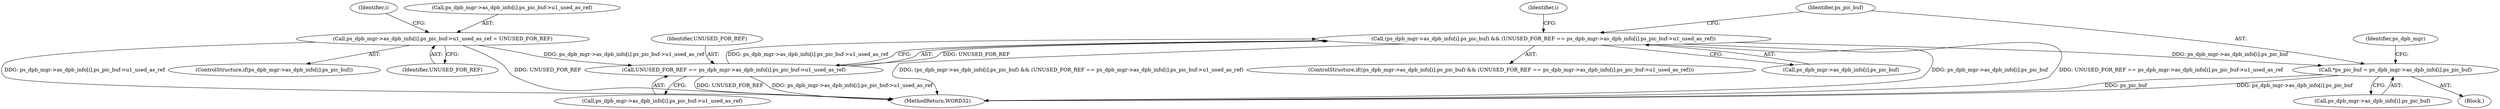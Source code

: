 digraph "0_Android_913d9e8d93d6b81bb8eac3fc2c1426651f5b259d_0@array" {
"1001216" [label="(Call,(ps_dpb_mgr->as_dpb_info[i].ps_pic_buf) && (UNUSED_FOR_REF == ps_dpb_mgr->as_dpb_info[i].ps_pic_buf->u1_used_as_ref))"];
"1001224" [label="(Call,UNUSED_FOR_REF == ps_dpb_mgr->as_dpb_info[i].ps_pic_buf->u1_used_as_ref)"];
"1000479" [label="(Call,ps_dpb_mgr->as_dpb_info[i].ps_pic_buf->u1_used_as_ref = UNUSED_FOR_REF)"];
"1001237" [label="(Call,*ps_pic_buf = ps_dpb_mgr->as_dpb_info[i].ps_pic_buf)"];
"1001225" [label="(Identifier,UNUSED_FOR_REF)"];
"1001213" [label="(Identifier,i)"];
"1001300" [label="(MethodReturn,WORD32)"];
"1000480" [label="(Call,ps_dpb_mgr->as_dpb_info[i].ps_pic_buf->u1_used_as_ref)"];
"1000489" [label="(Identifier,UNUSED_FOR_REF)"];
"1000469" [label="(Identifier,i)"];
"1001237" [label="(Call,*ps_pic_buf = ps_dpb_mgr->as_dpb_info[i].ps_pic_buf)"];
"1000471" [label="(ControlStructure,if(ps_dpb_mgr->as_dpb_info[i].ps_pic_buf))"];
"1001224" [label="(Call,UNUSED_FOR_REF == ps_dpb_mgr->as_dpb_info[i].ps_pic_buf->u1_used_as_ref)"];
"1001226" [label="(Call,ps_dpb_mgr->as_dpb_info[i].ps_pic_buf->u1_used_as_ref)"];
"1001215" [label="(ControlStructure,if((ps_dpb_mgr->as_dpb_info[i].ps_pic_buf) && (UNUSED_FOR_REF == ps_dpb_mgr->as_dpb_info[i].ps_pic_buf->u1_used_as_ref)))"];
"1001248" [label="(Identifier,ps_dpb_mgr)"];
"1001239" [label="(Call,ps_dpb_mgr->as_dpb_info[i].ps_pic_buf)"];
"1000479" [label="(Call,ps_dpb_mgr->as_dpb_info[i].ps_pic_buf->u1_used_as_ref = UNUSED_FOR_REF)"];
"1001238" [label="(Identifier,ps_pic_buf)"];
"1001235" [label="(Block,)"];
"1001217" [label="(Call,ps_dpb_mgr->as_dpb_info[i].ps_pic_buf)"];
"1001216" [label="(Call,(ps_dpb_mgr->as_dpb_info[i].ps_pic_buf) && (UNUSED_FOR_REF == ps_dpb_mgr->as_dpb_info[i].ps_pic_buf->u1_used_as_ref))"];
"1001216" -> "1001215"  [label="AST: "];
"1001216" -> "1001217"  [label="CFG: "];
"1001216" -> "1001224"  [label="CFG: "];
"1001217" -> "1001216"  [label="AST: "];
"1001224" -> "1001216"  [label="AST: "];
"1001238" -> "1001216"  [label="CFG: "];
"1001213" -> "1001216"  [label="CFG: "];
"1001216" -> "1001300"  [label="DDG: (ps_dpb_mgr->as_dpb_info[i].ps_pic_buf) && (UNUSED_FOR_REF == ps_dpb_mgr->as_dpb_info[i].ps_pic_buf->u1_used_as_ref)"];
"1001216" -> "1001300"  [label="DDG: ps_dpb_mgr->as_dpb_info[i].ps_pic_buf"];
"1001216" -> "1001300"  [label="DDG: UNUSED_FOR_REF == ps_dpb_mgr->as_dpb_info[i].ps_pic_buf->u1_used_as_ref"];
"1001224" -> "1001216"  [label="DDG: UNUSED_FOR_REF"];
"1001224" -> "1001216"  [label="DDG: ps_dpb_mgr->as_dpb_info[i].ps_pic_buf->u1_used_as_ref"];
"1001216" -> "1001237"  [label="DDG: ps_dpb_mgr->as_dpb_info[i].ps_pic_buf"];
"1001224" -> "1001226"  [label="CFG: "];
"1001225" -> "1001224"  [label="AST: "];
"1001226" -> "1001224"  [label="AST: "];
"1001224" -> "1001300"  [label="DDG: UNUSED_FOR_REF"];
"1001224" -> "1001300"  [label="DDG: ps_dpb_mgr->as_dpb_info[i].ps_pic_buf->u1_used_as_ref"];
"1000479" -> "1001224"  [label="DDG: ps_dpb_mgr->as_dpb_info[i].ps_pic_buf->u1_used_as_ref"];
"1000479" -> "1000471"  [label="AST: "];
"1000479" -> "1000489"  [label="CFG: "];
"1000480" -> "1000479"  [label="AST: "];
"1000489" -> "1000479"  [label="AST: "];
"1000469" -> "1000479"  [label="CFG: "];
"1000479" -> "1001300"  [label="DDG: UNUSED_FOR_REF"];
"1000479" -> "1001300"  [label="DDG: ps_dpb_mgr->as_dpb_info[i].ps_pic_buf->u1_used_as_ref"];
"1001237" -> "1001235"  [label="AST: "];
"1001237" -> "1001239"  [label="CFG: "];
"1001238" -> "1001237"  [label="AST: "];
"1001239" -> "1001237"  [label="AST: "];
"1001248" -> "1001237"  [label="CFG: "];
"1001237" -> "1001300"  [label="DDG: ps_dpb_mgr->as_dpb_info[i].ps_pic_buf"];
"1001237" -> "1001300"  [label="DDG: ps_pic_buf"];
}
